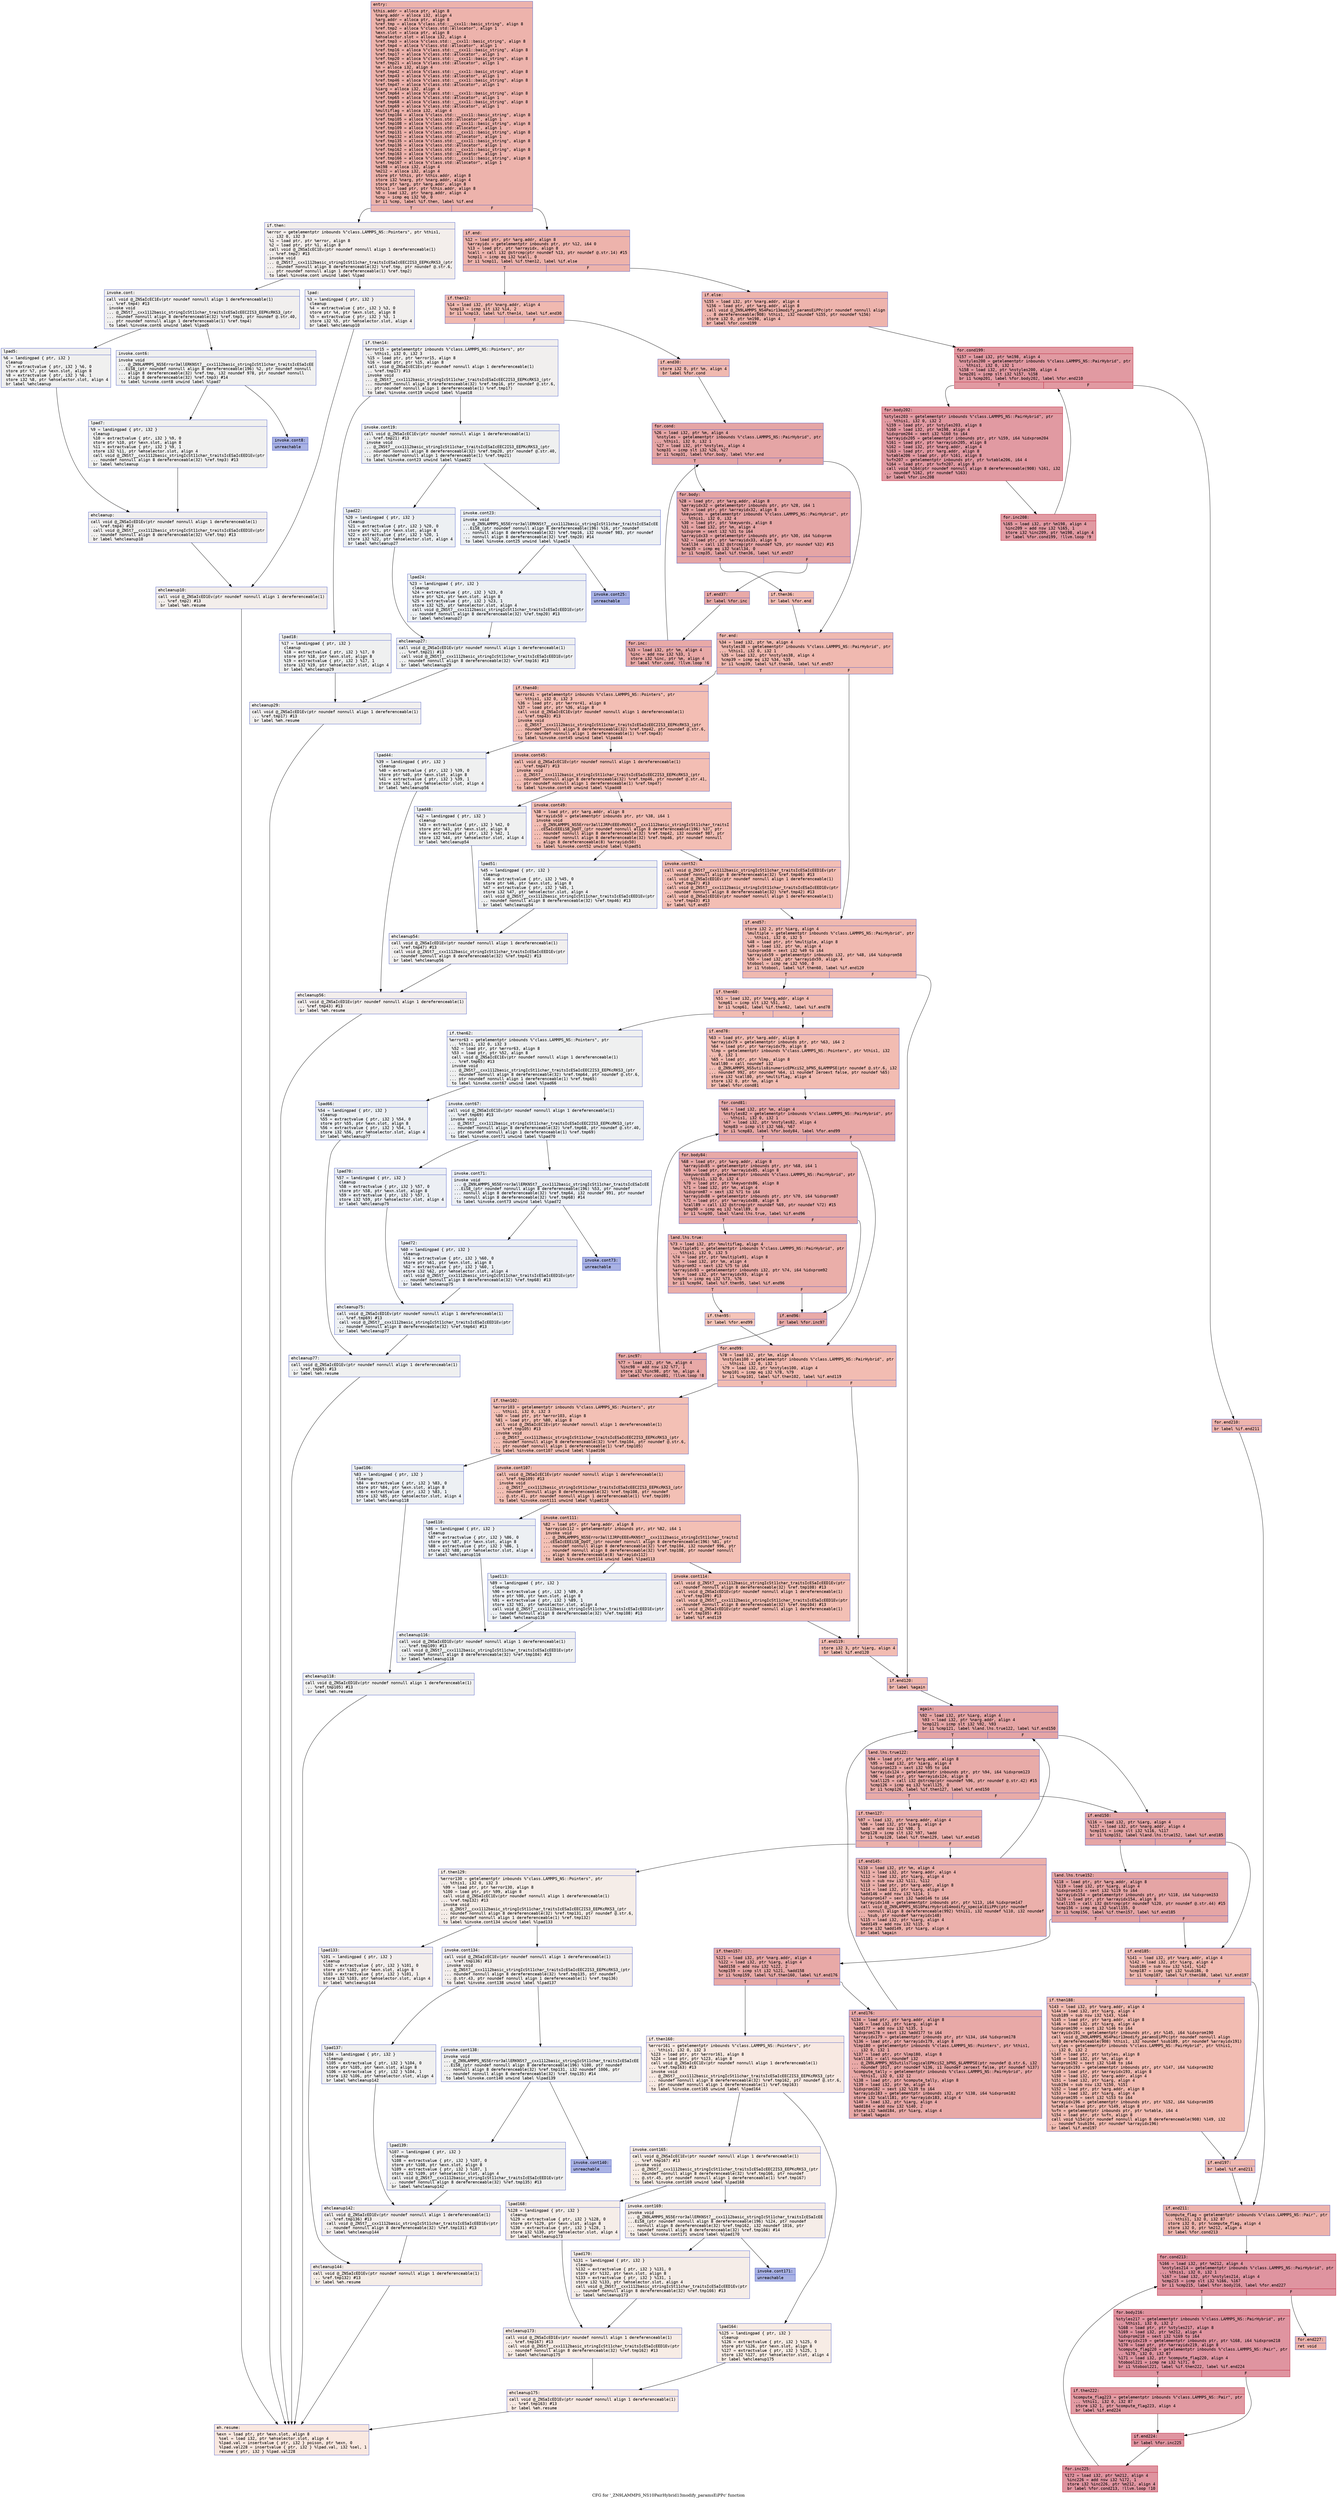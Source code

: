 digraph "CFG for '_ZN9LAMMPS_NS10PairHybrid13modify_paramsEiPPc' function" {
	label="CFG for '_ZN9LAMMPS_NS10PairHybrid13modify_paramsEiPPc' function";

	Node0x55975a7479d0 [shape=record,color="#3d50c3ff", style=filled, fillcolor="#d6524470" fontname="Courier",label="{entry:\l|  %this.addr = alloca ptr, align 8\l  %narg.addr = alloca i32, align 4\l  %arg.addr = alloca ptr, align 8\l  %ref.tmp = alloca %\"class.std::__cxx11::basic_string\", align 8\l  %ref.tmp2 = alloca %\"class.std::allocator\", align 1\l  %exn.slot = alloca ptr, align 8\l  %ehselector.slot = alloca i32, align 4\l  %ref.tmp3 = alloca %\"class.std::__cxx11::basic_string\", align 8\l  %ref.tmp4 = alloca %\"class.std::allocator\", align 1\l  %ref.tmp16 = alloca %\"class.std::__cxx11::basic_string\", align 8\l  %ref.tmp17 = alloca %\"class.std::allocator\", align 1\l  %ref.tmp20 = alloca %\"class.std::__cxx11::basic_string\", align 8\l  %ref.tmp21 = alloca %\"class.std::allocator\", align 1\l  %m = alloca i32, align 4\l  %ref.tmp42 = alloca %\"class.std::__cxx11::basic_string\", align 8\l  %ref.tmp43 = alloca %\"class.std::allocator\", align 1\l  %ref.tmp46 = alloca %\"class.std::__cxx11::basic_string\", align 8\l  %ref.tmp47 = alloca %\"class.std::allocator\", align 1\l  %iarg = alloca i32, align 4\l  %ref.tmp64 = alloca %\"class.std::__cxx11::basic_string\", align 8\l  %ref.tmp65 = alloca %\"class.std::allocator\", align 1\l  %ref.tmp68 = alloca %\"class.std::__cxx11::basic_string\", align 8\l  %ref.tmp69 = alloca %\"class.std::allocator\", align 1\l  %multiflag = alloca i32, align 4\l  %ref.tmp104 = alloca %\"class.std::__cxx11::basic_string\", align 8\l  %ref.tmp105 = alloca %\"class.std::allocator\", align 1\l  %ref.tmp108 = alloca %\"class.std::__cxx11::basic_string\", align 8\l  %ref.tmp109 = alloca %\"class.std::allocator\", align 1\l  %ref.tmp131 = alloca %\"class.std::__cxx11::basic_string\", align 8\l  %ref.tmp132 = alloca %\"class.std::allocator\", align 1\l  %ref.tmp135 = alloca %\"class.std::__cxx11::basic_string\", align 8\l  %ref.tmp136 = alloca %\"class.std::allocator\", align 1\l  %ref.tmp162 = alloca %\"class.std::__cxx11::basic_string\", align 8\l  %ref.tmp163 = alloca %\"class.std::allocator\", align 1\l  %ref.tmp166 = alloca %\"class.std::__cxx11::basic_string\", align 8\l  %ref.tmp167 = alloca %\"class.std::allocator\", align 1\l  %m198 = alloca i32, align 4\l  %m212 = alloca i32, align 4\l  store ptr %this, ptr %this.addr, align 8\l  store i32 %narg, ptr %narg.addr, align 4\l  store ptr %arg, ptr %arg.addr, align 8\l  %this1 = load ptr, ptr %this.addr, align 8\l  %0 = load i32, ptr %narg.addr, align 4\l  %cmp = icmp eq i32 %0, 0\l  br i1 %cmp, label %if.then, label %if.end\l|{<s0>T|<s1>F}}"];
	Node0x55975a7479d0:s0 -> Node0x55975a749940[tooltip="entry -> if.then\nProbability 0.00%" ];
	Node0x55975a7479d0:s1 -> Node0x55975a7499b0[tooltip="entry -> if.end\nProbability 100.00%" ];
	Node0x55975a749940 [shape=record,color="#3d50c3ff", style=filled, fillcolor="#e5d8d170" fontname="Courier",label="{if.then:\l|  %error = getelementptr inbounds %\"class.LAMMPS_NS::Pointers\", ptr %this1,\l... i32 0, i32 3\l  %1 = load ptr, ptr %error, align 8\l  %2 = load ptr, ptr %1, align 8\l  call void @_ZNSaIcEC1Ev(ptr noundef nonnull align 1 dereferenceable(1)\l... %ref.tmp2) #13\l  invoke void\l... @_ZNSt7__cxx1112basic_stringIcSt11char_traitsIcESaIcEEC2IS3_EEPKcRKS3_(ptr\l... noundef nonnull align 8 dereferenceable(32) %ref.tmp, ptr noundef @.str.6,\l... ptr noundef nonnull align 1 dereferenceable(1) %ref.tmp2)\l          to label %invoke.cont unwind label %lpad\l}"];
	Node0x55975a749940 -> Node0x55975a749e30[tooltip="if.then -> invoke.cont\nProbability 50.00%" ];
	Node0x55975a749940 -> Node0x55975a749eb0[tooltip="if.then -> lpad\nProbability 50.00%" ];
	Node0x55975a749e30 [shape=record,color="#3d50c3ff", style=filled, fillcolor="#e0dbd870" fontname="Courier",label="{invoke.cont:\l|  call void @_ZNSaIcEC1Ev(ptr noundef nonnull align 1 dereferenceable(1)\l... %ref.tmp4) #13\l  invoke void\l... @_ZNSt7__cxx1112basic_stringIcSt11char_traitsIcESaIcEEC2IS3_EEPKcRKS3_(ptr\l... noundef nonnull align 8 dereferenceable(32) %ref.tmp3, ptr noundef @.str.40,\l... ptr noundef nonnull align 1 dereferenceable(1) %ref.tmp4)\l          to label %invoke.cont6 unwind label %lpad5\l}"];
	Node0x55975a749e30 -> Node0x55975a748ad0[tooltip="invoke.cont -> invoke.cont6\nProbability 50.00%" ];
	Node0x55975a749e30 -> Node0x55975a748b20[tooltip="invoke.cont -> lpad5\nProbability 50.00%" ];
	Node0x55975a748ad0 [shape=record,color="#3d50c3ff", style=filled, fillcolor="#dedcdb70" fontname="Courier",label="{invoke.cont6:\l|  invoke void\l... @_ZN9LAMMPS_NS5Error3allERKNSt7__cxx1112basic_stringIcSt11char_traitsIcESaIcEE\l...EiS8_(ptr noundef nonnull align 8 dereferenceable(196) %2, ptr noundef nonnull\l... align 8 dereferenceable(32) %ref.tmp, i32 noundef 978, ptr noundef nonnull\l... align 8 dereferenceable(32) %ref.tmp3) #14\l          to label %invoke.cont8 unwind label %lpad7\l}"];
	Node0x55975a748ad0 -> Node0x55975a748a80[tooltip="invoke.cont6 -> invoke.cont8\nProbability 0.00%" ];
	Node0x55975a748ad0 -> Node0x55975a74a6c0[tooltip="invoke.cont6 -> lpad7\nProbability 100.00%" ];
	Node0x55975a748a80 [shape=record,color="#3d50c3ff", style=filled, fillcolor="#3d50c370" fontname="Courier",label="{invoke.cont8:\l|  unreachable\l}"];
	Node0x55975a749eb0 [shape=record,color="#3d50c3ff", style=filled, fillcolor="#e0dbd870" fontname="Courier",label="{lpad:\l|  %3 = landingpad \{ ptr, i32 \}\l          cleanup\l  %4 = extractvalue \{ ptr, i32 \} %3, 0\l  store ptr %4, ptr %exn.slot, align 8\l  %5 = extractvalue \{ ptr, i32 \} %3, 1\l  store i32 %5, ptr %ehselector.slot, align 4\l  br label %ehcleanup10\l}"];
	Node0x55975a749eb0 -> Node0x55975a74abc0[tooltip="lpad -> ehcleanup10\nProbability 100.00%" ];
	Node0x55975a748b20 [shape=record,color="#3d50c3ff", style=filled, fillcolor="#dedcdb70" fontname="Courier",label="{lpad5:\l|  %6 = landingpad \{ ptr, i32 \}\l          cleanup\l  %7 = extractvalue \{ ptr, i32 \} %6, 0\l  store ptr %7, ptr %exn.slot, align 8\l  %8 = extractvalue \{ ptr, i32 \} %6, 1\l  store i32 %8, ptr %ehselector.slot, align 4\l  br label %ehcleanup\l}"];
	Node0x55975a748b20 -> Node0x55975a74af10[tooltip="lpad5 -> ehcleanup\nProbability 100.00%" ];
	Node0x55975a74a6c0 [shape=record,color="#3d50c3ff", style=filled, fillcolor="#dedcdb70" fontname="Courier",label="{lpad7:\l|  %9 = landingpad \{ ptr, i32 \}\l          cleanup\l  %10 = extractvalue \{ ptr, i32 \} %9, 0\l  store ptr %10, ptr %exn.slot, align 8\l  %11 = extractvalue \{ ptr, i32 \} %9, 1\l  store i32 %11, ptr %ehselector.slot, align 4\l  call void @_ZNSt7__cxx1112basic_stringIcSt11char_traitsIcESaIcEED1Ev(ptr\l... noundef nonnull align 8 dereferenceable(32) %ref.tmp3) #13\l  br label %ehcleanup\l}"];
	Node0x55975a74a6c0 -> Node0x55975a74af10[tooltip="lpad7 -> ehcleanup\nProbability 100.00%" ];
	Node0x55975a74af10 [shape=record,color="#3d50c3ff", style=filled, fillcolor="#e0dbd870" fontname="Courier",label="{ehcleanup:\l|  call void @_ZNSaIcED1Ev(ptr noundef nonnull align 1 dereferenceable(1)\l... %ref.tmp4) #13\l  call void @_ZNSt7__cxx1112basic_stringIcSt11char_traitsIcESaIcEED1Ev(ptr\l... noundef nonnull align 8 dereferenceable(32) %ref.tmp) #13\l  br label %ehcleanup10\l}"];
	Node0x55975a74af10 -> Node0x55975a74abc0[tooltip="ehcleanup -> ehcleanup10\nProbability 100.00%" ];
	Node0x55975a74abc0 [shape=record,color="#3d50c3ff", style=filled, fillcolor="#e5d8d170" fontname="Courier",label="{ehcleanup10:\l|  call void @_ZNSaIcED1Ev(ptr noundef nonnull align 1 dereferenceable(1)\l... %ref.tmp2) #13\l  br label %eh.resume\l}"];
	Node0x55975a74abc0 -> Node0x55975a74b7c0[tooltip="ehcleanup10 -> eh.resume\nProbability 100.00%" ];
	Node0x55975a7499b0 [shape=record,color="#3d50c3ff", style=filled, fillcolor="#d6524470" fontname="Courier",label="{if.end:\l|  %12 = load ptr, ptr %arg.addr, align 8\l  %arrayidx = getelementptr inbounds ptr, ptr %12, i64 0\l  %13 = load ptr, ptr %arrayidx, align 8\l  %call = call i32 @strcmp(ptr noundef %13, ptr noundef @.str.14) #15\l  %cmp11 = icmp eq i32 %call, 0\l  br i1 %cmp11, label %if.then12, label %if.else\l|{<s0>T|<s1>F}}"];
	Node0x55975a7499b0:s0 -> Node0x55975a74bc30[tooltip="if.end -> if.then12\nProbability 37.50%" ];
	Node0x55975a7499b0:s1 -> Node0x55975a74bcb0[tooltip="if.end -> if.else\nProbability 62.50%" ];
	Node0x55975a74bc30 [shape=record,color="#3d50c3ff", style=filled, fillcolor="#de614d70" fontname="Courier",label="{if.then12:\l|  %14 = load i32, ptr %narg.addr, align 4\l  %cmp13 = icmp slt i32 %14, 2\l  br i1 %cmp13, label %if.then14, label %if.end30\l|{<s0>T|<s1>F}}"];
	Node0x55975a74bc30:s0 -> Node0x55975a74bf00[tooltip="if.then12 -> if.then14\nProbability 0.00%" ];
	Node0x55975a74bc30:s1 -> Node0x55975a74bf80[tooltip="if.then12 -> if.end30\nProbability 100.00%" ];
	Node0x55975a74bf00 [shape=record,color="#3d50c3ff", style=filled, fillcolor="#e0dbd870" fontname="Courier",label="{if.then14:\l|  %error15 = getelementptr inbounds %\"class.LAMMPS_NS::Pointers\", ptr\l... %this1, i32 0, i32 3\l  %15 = load ptr, ptr %error15, align 8\l  %16 = load ptr, ptr %15, align 8\l  call void @_ZNSaIcEC1Ev(ptr noundef nonnull align 1 dereferenceable(1)\l... %ref.tmp17) #13\l  invoke void\l... @_ZNSt7__cxx1112basic_stringIcSt11char_traitsIcESaIcEEC2IS3_EEPKcRKS3_(ptr\l... noundef nonnull align 8 dereferenceable(32) %ref.tmp16, ptr noundef @.str.6,\l... ptr noundef nonnull align 1 dereferenceable(1) %ref.tmp17)\l          to label %invoke.cont19 unwind label %lpad18\l}"];
	Node0x55975a74bf00 -> Node0x55975a74c410[tooltip="if.then14 -> invoke.cont19\nProbability 50.00%" ];
	Node0x55975a74bf00 -> Node0x55975a74c490[tooltip="if.then14 -> lpad18\nProbability 50.00%" ];
	Node0x55975a74c410 [shape=record,color="#3d50c3ff", style=filled, fillcolor="#dbdcde70" fontname="Courier",label="{invoke.cont19:\l|  call void @_ZNSaIcEC1Ev(ptr noundef nonnull align 1 dereferenceable(1)\l... %ref.tmp21) #13\l  invoke void\l... @_ZNSt7__cxx1112basic_stringIcSt11char_traitsIcESaIcEEC2IS3_EEPKcRKS3_(ptr\l... noundef nonnull align 8 dereferenceable(32) %ref.tmp20, ptr noundef @.str.40,\l... ptr noundef nonnull align 1 dereferenceable(1) %ref.tmp21)\l          to label %invoke.cont23 unwind label %lpad22\l}"];
	Node0x55975a74c410 -> Node0x55975a74c810[tooltip="invoke.cont19 -> invoke.cont23\nProbability 50.00%" ];
	Node0x55975a74c410 -> Node0x55975a74c860[tooltip="invoke.cont19 -> lpad22\nProbability 50.00%" ];
	Node0x55975a74c810 [shape=record,color="#3d50c3ff", style=filled, fillcolor="#d6dce470" fontname="Courier",label="{invoke.cont23:\l|  invoke void\l... @_ZN9LAMMPS_NS5Error3allERKNSt7__cxx1112basic_stringIcSt11char_traitsIcESaIcEE\l...EiS8_(ptr noundef nonnull align 8 dereferenceable(196) %16, ptr noundef\l... nonnull align 8 dereferenceable(32) %ref.tmp16, i32 noundef 983, ptr noundef\l... nonnull align 8 dereferenceable(32) %ref.tmp20) #14\l          to label %invoke.cont25 unwind label %lpad24\l}"];
	Node0x55975a74c810 -> Node0x55975a74c7c0[tooltip="invoke.cont23 -> invoke.cont25\nProbability 0.00%" ];
	Node0x55975a74c810 -> Node0x55975a74cb80[tooltip="invoke.cont23 -> lpad24\nProbability 100.00%" ];
	Node0x55975a74c7c0 [shape=record,color="#3d50c3ff", style=filled, fillcolor="#3d50c370" fontname="Courier",label="{invoke.cont25:\l|  unreachable\l}"];
	Node0x55975a74c490 [shape=record,color="#3d50c3ff", style=filled, fillcolor="#dbdcde70" fontname="Courier",label="{lpad18:\l|  %17 = landingpad \{ ptr, i32 \}\l          cleanup\l  %18 = extractvalue \{ ptr, i32 \} %17, 0\l  store ptr %18, ptr %exn.slot, align 8\l  %19 = extractvalue \{ ptr, i32 \} %17, 1\l  store i32 %19, ptr %ehselector.slot, align 4\l  br label %ehcleanup29\l}"];
	Node0x55975a74c490 -> Node0x55975a74d140[tooltip="lpad18 -> ehcleanup29\nProbability 100.00%" ];
	Node0x55975a74c860 [shape=record,color="#3d50c3ff", style=filled, fillcolor="#d6dce470" fontname="Courier",label="{lpad22:\l|  %20 = landingpad \{ ptr, i32 \}\l          cleanup\l  %21 = extractvalue \{ ptr, i32 \} %20, 0\l  store ptr %21, ptr %exn.slot, align 8\l  %22 = extractvalue \{ ptr, i32 \} %20, 1\l  store i32 %22, ptr %ehselector.slot, align 4\l  br label %ehcleanup27\l}"];
	Node0x55975a74c860 -> Node0x55975a74d490[tooltip="lpad22 -> ehcleanup27\nProbability 100.00%" ];
	Node0x55975a74cb80 [shape=record,color="#3d50c3ff", style=filled, fillcolor="#d6dce470" fontname="Courier",label="{lpad24:\l|  %23 = landingpad \{ ptr, i32 \}\l          cleanup\l  %24 = extractvalue \{ ptr, i32 \} %23, 0\l  store ptr %24, ptr %exn.slot, align 8\l  %25 = extractvalue \{ ptr, i32 \} %23, 1\l  store i32 %25, ptr %ehselector.slot, align 4\l  call void @_ZNSt7__cxx1112basic_stringIcSt11char_traitsIcESaIcEED1Ev(ptr\l... noundef nonnull align 8 dereferenceable(32) %ref.tmp20) #13\l  br label %ehcleanup27\l}"];
	Node0x55975a74cb80 -> Node0x55975a74d490[tooltip="lpad24 -> ehcleanup27\nProbability 100.00%" ];
	Node0x55975a74d490 [shape=record,color="#3d50c3ff", style=filled, fillcolor="#dbdcde70" fontname="Courier",label="{ehcleanup27:\l|  call void @_ZNSaIcED1Ev(ptr noundef nonnull align 1 dereferenceable(1)\l... %ref.tmp21) #13\l  call void @_ZNSt7__cxx1112basic_stringIcSt11char_traitsIcESaIcEED1Ev(ptr\l... noundef nonnull align 8 dereferenceable(32) %ref.tmp16) #13\l  br label %ehcleanup29\l}"];
	Node0x55975a74d490 -> Node0x55975a74d140[tooltip="ehcleanup27 -> ehcleanup29\nProbability 100.00%" ];
	Node0x55975a74d140 [shape=record,color="#3d50c3ff", style=filled, fillcolor="#e0dbd870" fontname="Courier",label="{ehcleanup29:\l|  call void @_ZNSaIcED1Ev(ptr noundef nonnull align 1 dereferenceable(1)\l... %ref.tmp17) #13\l  br label %eh.resume\l}"];
	Node0x55975a74d140 -> Node0x55975a74b7c0[tooltip="ehcleanup29 -> eh.resume\nProbability 100.00%" ];
	Node0x55975a74bf80 [shape=record,color="#3d50c3ff", style=filled, fillcolor="#de614d70" fontname="Courier",label="{if.end30:\l|  store i32 0, ptr %m, align 4\l  br label %for.cond\l}"];
	Node0x55975a74bf80 -> Node0x55975a74de50[tooltip="if.end30 -> for.cond\nProbability 100.00%" ];
	Node0x55975a74de50 [shape=record,color="#3d50c3ff", style=filled, fillcolor="#c5333470" fontname="Courier",label="{for.cond:\l|  %26 = load i32, ptr %m, align 4\l  %nstyles = getelementptr inbounds %\"class.LAMMPS_NS::PairHybrid\", ptr\l... %this1, i32 0, i32 1\l  %27 = load i32, ptr %nstyles, align 4\l  %cmp31 = icmp slt i32 %26, %27\l  br i1 %cmp31, label %for.body, label %for.end\l|{<s0>T|<s1>F}}"];
	Node0x55975a74de50:s0 -> Node0x55975a74e180[tooltip="for.cond -> for.body\nProbability 96.88%" ];
	Node0x55975a74de50:s1 -> Node0x55975a74e200[tooltip="for.cond -> for.end\nProbability 3.12%" ];
	Node0x55975a74e180 [shape=record,color="#3d50c3ff", style=filled, fillcolor="#c5333470" fontname="Courier",label="{for.body:\l|  %28 = load ptr, ptr %arg.addr, align 8\l  %arrayidx32 = getelementptr inbounds ptr, ptr %28, i64 1\l  %29 = load ptr, ptr %arrayidx32, align 8\l  %keywords = getelementptr inbounds %\"class.LAMMPS_NS::PairHybrid\", ptr\l... %this1, i32 0, i32 4\l  %30 = load ptr, ptr %keywords, align 8\l  %31 = load i32, ptr %m, align 4\l  %idxprom = sext i32 %31 to i64\l  %arrayidx33 = getelementptr inbounds ptr, ptr %30, i64 %idxprom\l  %32 = load ptr, ptr %arrayidx33, align 8\l  %call34 = call i32 @strcmp(ptr noundef %29, ptr noundef %32) #15\l  %cmp35 = icmp eq i32 %call34, 0\l  br i1 %cmp35, label %if.then36, label %if.end37\l|{<s0>T|<s1>F}}"];
	Node0x55975a74e180:s0 -> Node0x55975a74eac0[tooltip="for.body -> if.then36\nProbability 3.12%" ];
	Node0x55975a74e180:s1 -> Node0x55975a74eb40[tooltip="for.body -> if.end37\nProbability 96.88%" ];
	Node0x55975a74eac0 [shape=record,color="#3d50c3ff", style=filled, fillcolor="#e36c5570" fontname="Courier",label="{if.then36:\l|  br label %for.end\l}"];
	Node0x55975a74eac0 -> Node0x55975a74e200[tooltip="if.then36 -> for.end\nProbability 100.00%" ];
	Node0x55975a74eb40 [shape=record,color="#3d50c3ff", style=filled, fillcolor="#ca3b3770" fontname="Courier",label="{if.end37:\l|  br label %for.inc\l}"];
	Node0x55975a74eb40 -> Node0x55975a74ece0[tooltip="if.end37 -> for.inc\nProbability 100.00%" ];
	Node0x55975a74ece0 [shape=record,color="#3d50c3ff", style=filled, fillcolor="#ca3b3770" fontname="Courier",label="{for.inc:\l|  %33 = load i32, ptr %m, align 4\l  %inc = add nsw i32 %33, 1\l  store i32 %inc, ptr %m, align 4\l  br label %for.cond, !llvm.loop !6\l}"];
	Node0x55975a74ece0 -> Node0x55975a74de50[tooltip="for.inc -> for.cond\nProbability 100.00%" ];
	Node0x55975a74e200 [shape=record,color="#3d50c3ff", style=filled, fillcolor="#de614d70" fontname="Courier",label="{for.end:\l|  %34 = load i32, ptr %m, align 4\l  %nstyles38 = getelementptr inbounds %\"class.LAMMPS_NS::PairHybrid\", ptr\l... %this1, i32 0, i32 1\l  %35 = load i32, ptr %nstyles38, align 4\l  %cmp39 = icmp eq i32 %34, %35\l  br i1 %cmp39, label %if.then40, label %if.end57\l|{<s0>T|<s1>F}}"];
	Node0x55975a74e200:s0 -> Node0x55975a74f370[tooltip="for.end -> if.then40\nProbability 50.00%" ];
	Node0x55975a74e200:s1 -> Node0x55975a74f3f0[tooltip="for.end -> if.end57\nProbability 50.00%" ];
	Node0x55975a74f370 [shape=record,color="#3d50c3ff", style=filled, fillcolor="#e36c5570" fontname="Courier",label="{if.then40:\l|  %error41 = getelementptr inbounds %\"class.LAMMPS_NS::Pointers\", ptr\l... %this1, i32 0, i32 3\l  %36 = load ptr, ptr %error41, align 8\l  %37 = load ptr, ptr %36, align 8\l  call void @_ZNSaIcEC1Ev(ptr noundef nonnull align 1 dereferenceable(1)\l... %ref.tmp43) #13\l  invoke void\l... @_ZNSt7__cxx1112basic_stringIcSt11char_traitsIcESaIcEEC2IS3_EEPKcRKS3_(ptr\l... noundef nonnull align 8 dereferenceable(32) %ref.tmp42, ptr noundef @.str.6,\l... ptr noundef nonnull align 1 dereferenceable(1) %ref.tmp43)\l          to label %invoke.cont45 unwind label %lpad44\l}"];
	Node0x55975a74f370 -> Node0x55975a74f880[tooltip="if.then40 -> invoke.cont45\nProbability 100.00%" ];
	Node0x55975a74f370 -> Node0x55975a74f900[tooltip="if.then40 -> lpad44\nProbability 0.00%" ];
	Node0x55975a74f880 [shape=record,color="#3d50c3ff", style=filled, fillcolor="#e36c5570" fontname="Courier",label="{invoke.cont45:\l|  call void @_ZNSaIcEC1Ev(ptr noundef nonnull align 1 dereferenceable(1)\l... %ref.tmp47) #13\l  invoke void\l... @_ZNSt7__cxx1112basic_stringIcSt11char_traitsIcESaIcEEC2IS3_EEPKcRKS3_(ptr\l... noundef nonnull align 8 dereferenceable(32) %ref.tmp46, ptr noundef @.str.41,\l... ptr noundef nonnull align 1 dereferenceable(1) %ref.tmp47)\l          to label %invoke.cont49 unwind label %lpad48\l}"];
	Node0x55975a74f880 -> Node0x55975a74fc20[tooltip="invoke.cont45 -> invoke.cont49\nProbability 100.00%" ];
	Node0x55975a74f880 -> Node0x55975a74fc70[tooltip="invoke.cont45 -> lpad48\nProbability 0.00%" ];
	Node0x55975a74fc20 [shape=record,color="#3d50c3ff", style=filled, fillcolor="#e36c5570" fontname="Courier",label="{invoke.cont49:\l|  %38 = load ptr, ptr %arg.addr, align 8\l  %arrayidx50 = getelementptr inbounds ptr, ptr %38, i64 1\l  invoke void\l... @_ZN9LAMMPS_NS5Error3allIJRPcEEEvRKNSt7__cxx1112basic_stringIcSt11char_traitsI\l...cESaIcEEEiSB_DpOT_(ptr noundef nonnull align 8 dereferenceable(196) %37, ptr\l... noundef nonnull align 8 dereferenceable(32) %ref.tmp42, i32 noundef 987, ptr\l... noundef nonnull align 8 dereferenceable(32) %ref.tmp46, ptr noundef nonnull\l... align 8 dereferenceable(8) %arrayidx50)\l          to label %invoke.cont52 unwind label %lpad51\l}"];
	Node0x55975a74fc20 -> Node0x55975a74fbd0[tooltip="invoke.cont49 -> invoke.cont52\nProbability 100.00%" ];
	Node0x55975a74fc20 -> Node0x55975a74a2d0[tooltip="invoke.cont49 -> lpad51\nProbability 0.00%" ];
	Node0x55975a74fbd0 [shape=record,color="#3d50c3ff", style=filled, fillcolor="#e36c5570" fontname="Courier",label="{invoke.cont52:\l|  call void @_ZNSt7__cxx1112basic_stringIcSt11char_traitsIcESaIcEED1Ev(ptr\l... noundef nonnull align 8 dereferenceable(32) %ref.tmp46) #13\l  call void @_ZNSaIcED1Ev(ptr noundef nonnull align 1 dereferenceable(1)\l... %ref.tmp47) #13\l  call void @_ZNSt7__cxx1112basic_stringIcSt11char_traitsIcESaIcEED1Ev(ptr\l... noundef nonnull align 8 dereferenceable(32) %ref.tmp42) #13\l  call void @_ZNSaIcED1Ev(ptr noundef nonnull align 1 dereferenceable(1)\l... %ref.tmp43) #13\l  br label %if.end57\l}"];
	Node0x55975a74fbd0 -> Node0x55975a74f3f0[tooltip="invoke.cont52 -> if.end57\nProbability 100.00%" ];
	Node0x55975a74f900 [shape=record,color="#3d50c3ff", style=filled, fillcolor="#dbdcde70" fontname="Courier",label="{lpad44:\l|  %39 = landingpad \{ ptr, i32 \}\l          cleanup\l  %40 = extractvalue \{ ptr, i32 \} %39, 0\l  store ptr %40, ptr %exn.slot, align 8\l  %41 = extractvalue \{ ptr, i32 \} %39, 1\l  store i32 %41, ptr %ehselector.slot, align 4\l  br label %ehcleanup56\l}"];
	Node0x55975a74f900 -> Node0x55975a751030[tooltip="lpad44 -> ehcleanup56\nProbability 100.00%" ];
	Node0x55975a74fc70 [shape=record,color="#3d50c3ff", style=filled, fillcolor="#dbdcde70" fontname="Courier",label="{lpad48:\l|  %42 = landingpad \{ ptr, i32 \}\l          cleanup\l  %43 = extractvalue \{ ptr, i32 \} %42, 0\l  store ptr %43, ptr %exn.slot, align 8\l  %44 = extractvalue \{ ptr, i32 \} %42, 1\l  store i32 %44, ptr %ehselector.slot, align 4\l  br label %ehcleanup54\l}"];
	Node0x55975a74fc70 -> Node0x55975a751330[tooltip="lpad48 -> ehcleanup54\nProbability 100.00%" ];
	Node0x55975a74a2d0 [shape=record,color="#3d50c3ff", style=filled, fillcolor="#dbdcde70" fontname="Courier",label="{lpad51:\l|  %45 = landingpad \{ ptr, i32 \}\l          cleanup\l  %46 = extractvalue \{ ptr, i32 \} %45, 0\l  store ptr %46, ptr %exn.slot, align 8\l  %47 = extractvalue \{ ptr, i32 \} %45, 1\l  store i32 %47, ptr %ehselector.slot, align 4\l  call void @_ZNSt7__cxx1112basic_stringIcSt11char_traitsIcESaIcEED1Ev(ptr\l... noundef nonnull align 8 dereferenceable(32) %ref.tmp46) #13\l  br label %ehcleanup54\l}"];
	Node0x55975a74a2d0 -> Node0x55975a751330[tooltip="lpad51 -> ehcleanup54\nProbability 100.00%" ];
	Node0x55975a751330 [shape=record,color="#3d50c3ff", style=filled, fillcolor="#e0dbd870" fontname="Courier",label="{ehcleanup54:\l|  call void @_ZNSaIcED1Ev(ptr noundef nonnull align 1 dereferenceable(1)\l... %ref.tmp47) #13\l  call void @_ZNSt7__cxx1112basic_stringIcSt11char_traitsIcESaIcEED1Ev(ptr\l... noundef nonnull align 8 dereferenceable(32) %ref.tmp42) #13\l  br label %ehcleanup56\l}"];
	Node0x55975a751330 -> Node0x55975a751030[tooltip="ehcleanup54 -> ehcleanup56\nProbability 100.00%" ];
	Node0x55975a751030 [shape=record,color="#3d50c3ff", style=filled, fillcolor="#e3d9d370" fontname="Courier",label="{ehcleanup56:\l|  call void @_ZNSaIcED1Ev(ptr noundef nonnull align 1 dereferenceable(1)\l... %ref.tmp43) #13\l  br label %eh.resume\l}"];
	Node0x55975a751030 -> Node0x55975a74b7c0[tooltip="ehcleanup56 -> eh.resume\nProbability 100.00%" ];
	Node0x55975a74f3f0 [shape=record,color="#3d50c3ff", style=filled, fillcolor="#de614d70" fontname="Courier",label="{if.end57:\l|  store i32 2, ptr %iarg, align 4\l  %multiple = getelementptr inbounds %\"class.LAMMPS_NS::PairHybrid\", ptr\l... %this1, i32 0, i32 5\l  %48 = load ptr, ptr %multiple, align 8\l  %49 = load i32, ptr %m, align 4\l  %idxprom58 = sext i32 %49 to i64\l  %arrayidx59 = getelementptr inbounds i32, ptr %48, i64 %idxprom58\l  %50 = load i32, ptr %arrayidx59, align 4\l  %tobool = icmp ne i32 %50, 0\l  br i1 %tobool, label %if.then60, label %if.end120\l|{<s0>T|<s1>F}}"];
	Node0x55975a74f3f0:s0 -> Node0x55975a7529a0[tooltip="if.end57 -> if.then60\nProbability 62.50%" ];
	Node0x55975a74f3f0:s1 -> Node0x55975a752a20[tooltip="if.end57 -> if.end120\nProbability 37.50%" ];
	Node0x55975a7529a0 [shape=record,color="#3d50c3ff", style=filled, fillcolor="#e1675170" fontname="Courier",label="{if.then60:\l|  %51 = load i32, ptr %narg.addr, align 4\l  %cmp61 = icmp slt i32 %51, 3\l  br i1 %cmp61, label %if.then62, label %if.end78\l|{<s0>T|<s1>F}}"];
	Node0x55975a7529a0:s0 -> Node0x55975a752c80[tooltip="if.then60 -> if.then62\nProbability 0.00%" ];
	Node0x55975a7529a0:s1 -> Node0x55975a752d00[tooltip="if.then60 -> if.end78\nProbability 100.00%" ];
	Node0x55975a752c80 [shape=record,color="#3d50c3ff", style=filled, fillcolor="#dbdcde70" fontname="Courier",label="{if.then62:\l|  %error63 = getelementptr inbounds %\"class.LAMMPS_NS::Pointers\", ptr\l... %this1, i32 0, i32 3\l  %52 = load ptr, ptr %error63, align 8\l  %53 = load ptr, ptr %52, align 8\l  call void @_ZNSaIcEC1Ev(ptr noundef nonnull align 1 dereferenceable(1)\l... %ref.tmp65) #13\l  invoke void\l... @_ZNSt7__cxx1112basic_stringIcSt11char_traitsIcESaIcEEC2IS3_EEPKcRKS3_(ptr\l... noundef nonnull align 8 dereferenceable(32) %ref.tmp64, ptr noundef @.str.6,\l... ptr noundef nonnull align 1 dereferenceable(1) %ref.tmp65)\l          to label %invoke.cont67 unwind label %lpad66\l}"];
	Node0x55975a752c80 -> Node0x55975a753190[tooltip="if.then62 -> invoke.cont67\nProbability 50.00%" ];
	Node0x55975a752c80 -> Node0x55975a753210[tooltip="if.then62 -> lpad66\nProbability 50.00%" ];
	Node0x55975a753190 [shape=record,color="#3d50c3ff", style=filled, fillcolor="#d6dce470" fontname="Courier",label="{invoke.cont67:\l|  call void @_ZNSaIcEC1Ev(ptr noundef nonnull align 1 dereferenceable(1)\l... %ref.tmp69) #13\l  invoke void\l... @_ZNSt7__cxx1112basic_stringIcSt11char_traitsIcESaIcEEC2IS3_EEPKcRKS3_(ptr\l... noundef nonnull align 8 dereferenceable(32) %ref.tmp68, ptr noundef @.str.40,\l... ptr noundef nonnull align 1 dereferenceable(1) %ref.tmp69)\l          to label %invoke.cont71 unwind label %lpad70\l}"];
	Node0x55975a753190 -> Node0x55975a753590[tooltip="invoke.cont67 -> invoke.cont71\nProbability 50.00%" ];
	Node0x55975a753190 -> Node0x55975a7535e0[tooltip="invoke.cont67 -> lpad70\nProbability 50.00%" ];
	Node0x55975a753590 [shape=record,color="#3d50c3ff", style=filled, fillcolor="#d4dbe670" fontname="Courier",label="{invoke.cont71:\l|  invoke void\l... @_ZN9LAMMPS_NS5Error3allERKNSt7__cxx1112basic_stringIcSt11char_traitsIcESaIcEE\l...EiS8_(ptr noundef nonnull align 8 dereferenceable(196) %53, ptr noundef\l... nonnull align 8 dereferenceable(32) %ref.tmp64, i32 noundef 991, ptr noundef\l... nonnull align 8 dereferenceable(32) %ref.tmp68) #14\l          to label %invoke.cont73 unwind label %lpad72\l}"];
	Node0x55975a753590 -> Node0x55975a753540[tooltip="invoke.cont71 -> invoke.cont73\nProbability 0.00%" ];
	Node0x55975a753590 -> Node0x55975a753900[tooltip="invoke.cont71 -> lpad72\nProbability 100.00%" ];
	Node0x55975a753540 [shape=record,color="#3d50c3ff", style=filled, fillcolor="#3d50c370" fontname="Courier",label="{invoke.cont73:\l|  unreachable\l}"];
	Node0x55975a753210 [shape=record,color="#3d50c3ff", style=filled, fillcolor="#d6dce470" fontname="Courier",label="{lpad66:\l|  %54 = landingpad \{ ptr, i32 \}\l          cleanup\l  %55 = extractvalue \{ ptr, i32 \} %54, 0\l  store ptr %55, ptr %exn.slot, align 8\l  %56 = extractvalue \{ ptr, i32 \} %54, 1\l  store i32 %56, ptr %ehselector.slot, align 4\l  br label %ehcleanup77\l}"];
	Node0x55975a753210 -> Node0x55975a753ec0[tooltip="lpad66 -> ehcleanup77\nProbability 100.00%" ];
	Node0x55975a7535e0 [shape=record,color="#3d50c3ff", style=filled, fillcolor="#d4dbe670" fontname="Courier",label="{lpad70:\l|  %57 = landingpad \{ ptr, i32 \}\l          cleanup\l  %58 = extractvalue \{ ptr, i32 \} %57, 0\l  store ptr %58, ptr %exn.slot, align 8\l  %59 = extractvalue \{ ptr, i32 \} %57, 1\l  store i32 %59, ptr %ehselector.slot, align 4\l  br label %ehcleanup75\l}"];
	Node0x55975a7535e0 -> Node0x55975a754210[tooltip="lpad70 -> ehcleanup75\nProbability 100.00%" ];
	Node0x55975a753900 [shape=record,color="#3d50c3ff", style=filled, fillcolor="#d4dbe670" fontname="Courier",label="{lpad72:\l|  %60 = landingpad \{ ptr, i32 \}\l          cleanup\l  %61 = extractvalue \{ ptr, i32 \} %60, 0\l  store ptr %61, ptr %exn.slot, align 8\l  %62 = extractvalue \{ ptr, i32 \} %60, 1\l  store i32 %62, ptr %ehselector.slot, align 4\l  call void @_ZNSt7__cxx1112basic_stringIcSt11char_traitsIcESaIcEED1Ev(ptr\l... noundef nonnull align 8 dereferenceable(32) %ref.tmp68) #13\l  br label %ehcleanup75\l}"];
	Node0x55975a753900 -> Node0x55975a754210[tooltip="lpad72 -> ehcleanup75\nProbability 100.00%" ];
	Node0x55975a754210 [shape=record,color="#3d50c3ff", style=filled, fillcolor="#d6dce470" fontname="Courier",label="{ehcleanup75:\l|  call void @_ZNSaIcED1Ev(ptr noundef nonnull align 1 dereferenceable(1)\l... %ref.tmp69) #13\l  call void @_ZNSt7__cxx1112basic_stringIcSt11char_traitsIcESaIcEED1Ev(ptr\l... noundef nonnull align 8 dereferenceable(32) %ref.tmp64) #13\l  br label %ehcleanup77\l}"];
	Node0x55975a754210 -> Node0x55975a753ec0[tooltip="ehcleanup75 -> ehcleanup77\nProbability 100.00%" ];
	Node0x55975a753ec0 [shape=record,color="#3d50c3ff", style=filled, fillcolor="#dbdcde70" fontname="Courier",label="{ehcleanup77:\l|  call void @_ZNSaIcED1Ev(ptr noundef nonnull align 1 dereferenceable(1)\l... %ref.tmp65) #13\l  br label %eh.resume\l}"];
	Node0x55975a753ec0 -> Node0x55975a74b7c0[tooltip="ehcleanup77 -> eh.resume\nProbability 100.00%" ];
	Node0x55975a752d00 [shape=record,color="#3d50c3ff", style=filled, fillcolor="#e1675170" fontname="Courier",label="{if.end78:\l|  %63 = load ptr, ptr %arg.addr, align 8\l  %arrayidx79 = getelementptr inbounds ptr, ptr %63, i64 2\l  %64 = load ptr, ptr %arrayidx79, align 8\l  %lmp = getelementptr inbounds %\"class.LAMMPS_NS::Pointers\", ptr %this1, i32\l... 0, i32 1\l  %65 = load ptr, ptr %lmp, align 8\l  %call80 = call noundef i32\l... @_ZN9LAMMPS_NS5utils8inumericEPKciS2_bPNS_6LAMMPSE(ptr noundef @.str.6, i32\l... noundef 992, ptr noundef %64, i1 noundef zeroext false, ptr noundef %65)\l  store i32 %call80, ptr %multiflag, align 4\l  store i32 0, ptr %m, align 4\l  br label %for.cond81\l}"];
	Node0x55975a752d00 -> Node0x55975a7551e0[tooltip="if.end78 -> for.cond81\nProbability 100.00%" ];
	Node0x55975a7551e0 [shape=record,color="#3d50c3ff", style=filled, fillcolor="#ca3b3770" fontname="Courier",label="{for.cond81:\l|  %66 = load i32, ptr %m, align 4\l  %nstyles82 = getelementptr inbounds %\"class.LAMMPS_NS::PairHybrid\", ptr\l... %this1, i32 0, i32 1\l  %67 = load i32, ptr %nstyles82, align 4\l  %cmp83 = icmp slt i32 %66, %67\l  br i1 %cmp83, label %for.body84, label %for.end99\l|{<s0>T|<s1>F}}"];
	Node0x55975a7551e0:s0 -> Node0x55975a755520[tooltip="for.cond81 -> for.body84\nProbability 96.88%" ];
	Node0x55975a7551e0:s1 -> Node0x55975a7555a0[tooltip="for.cond81 -> for.end99\nProbability 3.12%" ];
	Node0x55975a755520 [shape=record,color="#3d50c3ff", style=filled, fillcolor="#ca3b3770" fontname="Courier",label="{for.body84:\l|  %68 = load ptr, ptr %arg.addr, align 8\l  %arrayidx85 = getelementptr inbounds ptr, ptr %68, i64 1\l  %69 = load ptr, ptr %arrayidx85, align 8\l  %keywords86 = getelementptr inbounds %\"class.LAMMPS_NS::PairHybrid\", ptr\l... %this1, i32 0, i32 4\l  %70 = load ptr, ptr %keywords86, align 8\l  %71 = load i32, ptr %m, align 4\l  %idxprom87 = sext i32 %71 to i64\l  %arrayidx88 = getelementptr inbounds ptr, ptr %70, i64 %idxprom87\l  %72 = load ptr, ptr %arrayidx88, align 8\l  %call89 = call i32 @strcmp(ptr noundef %69, ptr noundef %72) #15\l  %cmp90 = icmp eq i32 %call89, 0\l  br i1 %cmp90, label %land.lhs.true, label %if.end96\l|{<s0>T|<s1>F}}"];
	Node0x55975a755520:s0 -> Node0x55975a755e80[tooltip="for.body84 -> land.lhs.true\nProbability 37.50%" ];
	Node0x55975a755520:s1 -> Node0x55975a755f00[tooltip="for.body84 -> if.end96\nProbability 62.50%" ];
	Node0x55975a755e80 [shape=record,color="#3d50c3ff", style=filled, fillcolor="#d0473d70" fontname="Courier",label="{land.lhs.true:\l|  %73 = load i32, ptr %multiflag, align 4\l  %multiple91 = getelementptr inbounds %\"class.LAMMPS_NS::PairHybrid\", ptr\l... %this1, i32 0, i32 5\l  %74 = load ptr, ptr %multiple91, align 8\l  %75 = load i32, ptr %m, align 4\l  %idxprom92 = sext i32 %75 to i64\l  %arrayidx93 = getelementptr inbounds i32, ptr %74, i64 %idxprom92\l  %76 = load i32, ptr %arrayidx93, align 4\l  %cmp94 = icmp eq i32 %73, %76\l  br i1 %cmp94, label %if.then95, label %if.end96\l|{<s0>T|<s1>F}}"];
	Node0x55975a755e80:s0 -> Node0x55975a756540[tooltip="land.lhs.true -> if.then95\nProbability 3.12%" ];
	Node0x55975a755e80:s1 -> Node0x55975a755f00[tooltip="land.lhs.true -> if.end96\nProbability 96.88%" ];
	Node0x55975a756540 [shape=record,color="#3d50c3ff", style=filled, fillcolor="#e97a5f70" fontname="Courier",label="{if.then95:\l|  br label %for.end99\l}"];
	Node0x55975a756540 -> Node0x55975a7555a0[tooltip="if.then95 -> for.end99\nProbability 100.00%" ];
	Node0x55975a755f00 [shape=record,color="#3d50c3ff", style=filled, fillcolor="#ca3b3770" fontname="Courier",label="{if.end96:\l|  br label %for.inc97\l}"];
	Node0x55975a755f00 -> Node0x55975a7566e0[tooltip="if.end96 -> for.inc97\nProbability 100.00%" ];
	Node0x55975a7566e0 [shape=record,color="#3d50c3ff", style=filled, fillcolor="#ca3b3770" fontname="Courier",label="{for.inc97:\l|  %77 = load i32, ptr %m, align 4\l  %inc98 = add nsw i32 %77, 1\l  store i32 %inc98, ptr %m, align 4\l  br label %for.cond81, !llvm.loop !8\l}"];
	Node0x55975a7566e0 -> Node0x55975a7551e0[tooltip="for.inc97 -> for.cond81\nProbability 100.00%" ];
	Node0x55975a7555a0 [shape=record,color="#3d50c3ff", style=filled, fillcolor="#e1675170" fontname="Courier",label="{for.end99:\l|  %78 = load i32, ptr %m, align 4\l  %nstyles100 = getelementptr inbounds %\"class.LAMMPS_NS::PairHybrid\", ptr\l... %this1, i32 0, i32 1\l  %79 = load i32, ptr %nstyles100, align 4\l  %cmp101 = icmp eq i32 %78, %79\l  br i1 %cmp101, label %if.then102, label %if.end119\l|{<s0>T|<s1>F}}"];
	Node0x55975a7555a0:s0 -> Node0x55975a756d80[tooltip="for.end99 -> if.then102\nProbability 50.00%" ];
	Node0x55975a7555a0:s1 -> Node0x55975a756e00[tooltip="for.end99 -> if.end119\nProbability 50.00%" ];
	Node0x55975a756d80 [shape=record,color="#3d50c3ff", style=filled, fillcolor="#e5705870" fontname="Courier",label="{if.then102:\l|  %error103 = getelementptr inbounds %\"class.LAMMPS_NS::Pointers\", ptr\l... %this1, i32 0, i32 3\l  %80 = load ptr, ptr %error103, align 8\l  %81 = load ptr, ptr %80, align 8\l  call void @_ZNSaIcEC1Ev(ptr noundef nonnull align 1 dereferenceable(1)\l... %ref.tmp105) #13\l  invoke void\l... @_ZNSt7__cxx1112basic_stringIcSt11char_traitsIcESaIcEEC2IS3_EEPKcRKS3_(ptr\l... noundef nonnull align 8 dereferenceable(32) %ref.tmp104, ptr noundef @.str.6,\l... ptr noundef nonnull align 1 dereferenceable(1) %ref.tmp105)\l          to label %invoke.cont107 unwind label %lpad106\l}"];
	Node0x55975a756d80 -> Node0x55975a7572a0[tooltip="if.then102 -> invoke.cont107\nProbability 100.00%" ];
	Node0x55975a756d80 -> Node0x55975a757320[tooltip="if.then102 -> lpad106\nProbability 0.00%" ];
	Node0x55975a7572a0 [shape=record,color="#3d50c3ff", style=filled, fillcolor="#e5705870" fontname="Courier",label="{invoke.cont107:\l|  call void @_ZNSaIcEC1Ev(ptr noundef nonnull align 1 dereferenceable(1)\l... %ref.tmp109) #13\l  invoke void\l... @_ZNSt7__cxx1112basic_stringIcSt11char_traitsIcESaIcEEC2IS3_EEPKcRKS3_(ptr\l... noundef nonnull align 8 dereferenceable(32) %ref.tmp108, ptr noundef\l... @.str.41, ptr noundef nonnull align 1 dereferenceable(1) %ref.tmp109)\l          to label %invoke.cont111 unwind label %lpad110\l}"];
	Node0x55975a7572a0 -> Node0x55975a757640[tooltip="invoke.cont107 -> invoke.cont111\nProbability 100.00%" ];
	Node0x55975a7572a0 -> Node0x55975a757690[tooltip="invoke.cont107 -> lpad110\nProbability 0.00%" ];
	Node0x55975a757640 [shape=record,color="#3d50c3ff", style=filled, fillcolor="#e5705870" fontname="Courier",label="{invoke.cont111:\l|  %82 = load ptr, ptr %arg.addr, align 8\l  %arrayidx112 = getelementptr inbounds ptr, ptr %82, i64 1\l  invoke void\l... @_ZN9LAMMPS_NS5Error3allIJRPcEEEvRKNSt7__cxx1112basic_stringIcSt11char_traitsI\l...cESaIcEEEiSB_DpOT_(ptr noundef nonnull align 8 dereferenceable(196) %81, ptr\l... noundef nonnull align 8 dereferenceable(32) %ref.tmp104, i32 noundef 996, ptr\l... noundef nonnull align 8 dereferenceable(32) %ref.tmp108, ptr noundef nonnull\l... align 8 dereferenceable(8) %arrayidx112)\l          to label %invoke.cont114 unwind label %lpad113\l}"];
	Node0x55975a757640 -> Node0x55975a7575f0[tooltip="invoke.cont111 -> invoke.cont114\nProbability 100.00%" ];
	Node0x55975a757640 -> Node0x55975a757ab0[tooltip="invoke.cont111 -> lpad113\nProbability 0.00%" ];
	Node0x55975a7575f0 [shape=record,color="#3d50c3ff", style=filled, fillcolor="#e5705870" fontname="Courier",label="{invoke.cont114:\l|  call void @_ZNSt7__cxx1112basic_stringIcSt11char_traitsIcESaIcEED1Ev(ptr\l... noundef nonnull align 8 dereferenceable(32) %ref.tmp108) #13\l  call void @_ZNSaIcED1Ev(ptr noundef nonnull align 1 dereferenceable(1)\l... %ref.tmp109) #13\l  call void @_ZNSt7__cxx1112basic_stringIcSt11char_traitsIcESaIcEED1Ev(ptr\l... noundef nonnull align 8 dereferenceable(32) %ref.tmp104) #13\l  call void @_ZNSaIcED1Ev(ptr noundef nonnull align 1 dereferenceable(1)\l... %ref.tmp105) #13\l  br label %if.end119\l}"];
	Node0x55975a7575f0 -> Node0x55975a756e00[tooltip="invoke.cont114 -> if.end119\nProbability 100.00%" ];
	Node0x55975a757320 [shape=record,color="#3d50c3ff", style=filled, fillcolor="#d6dce470" fontname="Courier",label="{lpad106:\l|  %83 = landingpad \{ ptr, i32 \}\l          cleanup\l  %84 = extractvalue \{ ptr, i32 \} %83, 0\l  store ptr %84, ptr %exn.slot, align 8\l  %85 = extractvalue \{ ptr, i32 \} %83, 1\l  store i32 %85, ptr %ehselector.slot, align 4\l  br label %ehcleanup118\l}"];
	Node0x55975a757320 -> Node0x55975a758450[tooltip="lpad106 -> ehcleanup118\nProbability 100.00%" ];
	Node0x55975a757690 [shape=record,color="#3d50c3ff", style=filled, fillcolor="#d6dce470" fontname="Courier",label="{lpad110:\l|  %86 = landingpad \{ ptr, i32 \}\l          cleanup\l  %87 = extractvalue \{ ptr, i32 \} %86, 0\l  store ptr %87, ptr %exn.slot, align 8\l  %88 = extractvalue \{ ptr, i32 \} %86, 1\l  store i32 %88, ptr %ehselector.slot, align 4\l  br label %ehcleanup116\l}"];
	Node0x55975a757690 -> Node0x55975a758750[tooltip="lpad110 -> ehcleanup116\nProbability 100.00%" ];
	Node0x55975a757ab0 [shape=record,color="#3d50c3ff", style=filled, fillcolor="#d6dce470" fontname="Courier",label="{lpad113:\l|  %89 = landingpad \{ ptr, i32 \}\l          cleanup\l  %90 = extractvalue \{ ptr, i32 \} %89, 0\l  store ptr %90, ptr %exn.slot, align 8\l  %91 = extractvalue \{ ptr, i32 \} %89, 1\l  store i32 %91, ptr %ehselector.slot, align 4\l  call void @_ZNSt7__cxx1112basic_stringIcSt11char_traitsIcESaIcEED1Ev(ptr\l... noundef nonnull align 8 dereferenceable(32) %ref.tmp108) #13\l  br label %ehcleanup116\l}"];
	Node0x55975a757ab0 -> Node0x55975a758750[tooltip="lpad113 -> ehcleanup116\nProbability 100.00%" ];
	Node0x55975a758750 [shape=record,color="#3d50c3ff", style=filled, fillcolor="#dbdcde70" fontname="Courier",label="{ehcleanup116:\l|  call void @_ZNSaIcED1Ev(ptr noundef nonnull align 1 dereferenceable(1)\l... %ref.tmp109) #13\l  call void @_ZNSt7__cxx1112basic_stringIcSt11char_traitsIcESaIcEED1Ev(ptr\l... noundef nonnull align 8 dereferenceable(32) %ref.tmp104) #13\l  br label %ehcleanup118\l}"];
	Node0x55975a758750 -> Node0x55975a758450[tooltip="ehcleanup116 -> ehcleanup118\nProbability 100.00%" ];
	Node0x55975a758450 [shape=record,color="#3d50c3ff", style=filled, fillcolor="#dedcdb70" fontname="Courier",label="{ehcleanup118:\l|  call void @_ZNSaIcED1Ev(ptr noundef nonnull align 1 dereferenceable(1)\l... %ref.tmp105) #13\l  br label %eh.resume\l}"];
	Node0x55975a758450 -> Node0x55975a74b7c0[tooltip="ehcleanup118 -> eh.resume\nProbability 100.00%" ];
	Node0x55975a756e00 [shape=record,color="#3d50c3ff", style=filled, fillcolor="#e1675170" fontname="Courier",label="{if.end119:\l|  store i32 3, ptr %iarg, align 4\l  br label %if.end120\l}"];
	Node0x55975a756e00 -> Node0x55975a752a20[tooltip="if.end119 -> if.end120\nProbability 100.00%" ];
	Node0x55975a752a20 [shape=record,color="#3d50c3ff", style=filled, fillcolor="#de614d70" fontname="Courier",label="{if.end120:\l|  br label %again\l}"];
	Node0x55975a752a20 -> Node0x55975a7591e0[tooltip="if.end120 -> again\nProbability 100.00%" ];
	Node0x55975a7591e0 [shape=record,color="#3d50c3ff", style=filled, fillcolor="#c5333470" fontname="Courier",label="{again:\l|  %92 = load i32, ptr %iarg, align 4\l  %93 = load i32, ptr %narg.addr, align 4\l  %cmp121 = icmp slt i32 %92, %93\l  br i1 %cmp121, label %land.lhs.true122, label %if.end150\l|{<s0>T|<s1>F}}"];
	Node0x55975a7591e0:s0 -> Node0x55975a759450[tooltip="again -> land.lhs.true122\nProbability 50.00%" ];
	Node0x55975a7591e0:s1 -> Node0x55975a7594f0[tooltip="again -> if.end150\nProbability 50.00%" ];
	Node0x55975a759450 [shape=record,color="#3d50c3ff", style=filled, fillcolor="#cc403a70" fontname="Courier",label="{land.lhs.true122:\l|  %94 = load ptr, ptr %arg.addr, align 8\l  %95 = load i32, ptr %iarg, align 4\l  %idxprom123 = sext i32 %95 to i64\l  %arrayidx124 = getelementptr inbounds ptr, ptr %94, i64 %idxprom123\l  %96 = load ptr, ptr %arrayidx124, align 8\l  %call125 = call i32 @strcmp(ptr noundef %96, ptr noundef @.str.42) #15\l  %cmp126 = icmp eq i32 %call125, 0\l  br i1 %cmp126, label %if.then127, label %if.end150\l|{<s0>T|<s1>F}}"];
	Node0x55975a759450:s0 -> Node0x55975a7519d0[tooltip="land.lhs.true122 -> if.then127\nProbability 37.50%" ];
	Node0x55975a759450:s1 -> Node0x55975a7594f0[tooltip="land.lhs.true122 -> if.end150\nProbability 62.50%" ];
	Node0x55975a7519d0 [shape=record,color="#3d50c3ff", style=filled, fillcolor="#d24b4070" fontname="Courier",label="{if.then127:\l|  %97 = load i32, ptr %narg.addr, align 4\l  %98 = load i32, ptr %iarg, align 4\l  %add = add nsw i32 %98, 5\l  %cmp128 = icmp slt i32 %97, %add\l  br i1 %cmp128, label %if.then129, label %if.end145\l|{<s0>T|<s1>F}}"];
	Node0x55975a7519d0:s0 -> Node0x55975a751d60[tooltip="if.then127 -> if.then129\nProbability 0.00%" ];
	Node0x55975a7519d0:s1 -> Node0x55975a751db0[tooltip="if.then127 -> if.end145\nProbability 100.00%" ];
	Node0x55975a751d60 [shape=record,color="#3d50c3ff", style=filled, fillcolor="#e8d6cc70" fontname="Courier",label="{if.then129:\l|  %error130 = getelementptr inbounds %\"class.LAMMPS_NS::Pointers\", ptr\l... %this1, i32 0, i32 3\l  %99 = load ptr, ptr %error130, align 8\l  %100 = load ptr, ptr %99, align 8\l  call void @_ZNSaIcEC1Ev(ptr noundef nonnull align 1 dereferenceable(1)\l... %ref.tmp132) #13\l  invoke void\l... @_ZNSt7__cxx1112basic_stringIcSt11char_traitsIcESaIcEEC2IS3_EEPKcRKS3_(ptr\l... noundef nonnull align 8 dereferenceable(32) %ref.tmp131, ptr noundef @.str.6,\l... ptr noundef nonnull align 1 dereferenceable(1) %ref.tmp132)\l          to label %invoke.cont134 unwind label %lpad133\l}"];
	Node0x55975a751d60 -> Node0x55975a75ab80[tooltip="if.then129 -> invoke.cont134\nProbability 50.00%" ];
	Node0x55975a751d60 -> Node0x55975a75ac00[tooltip="if.then129 -> lpad133\nProbability 50.00%" ];
	Node0x55975a75ab80 [shape=record,color="#3d50c3ff", style=filled, fillcolor="#e3d9d370" fontname="Courier",label="{invoke.cont134:\l|  call void @_ZNSaIcEC1Ev(ptr noundef nonnull align 1 dereferenceable(1)\l... %ref.tmp136) #13\l  invoke void\l... @_ZNSt7__cxx1112basic_stringIcSt11char_traitsIcESaIcEEC2IS3_EEPKcRKS3_(ptr\l... noundef nonnull align 8 dereferenceable(32) %ref.tmp135, ptr noundef\l... @.str.43, ptr noundef nonnull align 1 dereferenceable(1) %ref.tmp136)\l          to label %invoke.cont138 unwind label %lpad137\l}"];
	Node0x55975a75ab80 -> Node0x55975a75af20[tooltip="invoke.cont134 -> invoke.cont138\nProbability 50.00%" ];
	Node0x55975a75ab80 -> Node0x55975a75af70[tooltip="invoke.cont134 -> lpad137\nProbability 50.00%" ];
	Node0x55975a75af20 [shape=record,color="#3d50c3ff", style=filled, fillcolor="#dedcdb70" fontname="Courier",label="{invoke.cont138:\l|  invoke void\l... @_ZN9LAMMPS_NS5Error3allERKNSt7__cxx1112basic_stringIcSt11char_traitsIcESaIcEE\l...EiS8_(ptr noundef nonnull align 8 dereferenceable(196) %100, ptr noundef\l... nonnull align 8 dereferenceable(32) %ref.tmp131, i32 noundef 1006, ptr\l... noundef nonnull align 8 dereferenceable(32) %ref.tmp135) #14\l          to label %invoke.cont140 unwind label %lpad139\l}"];
	Node0x55975a75af20 -> Node0x55975a75aed0[tooltip="invoke.cont138 -> invoke.cont140\nProbability 0.00%" ];
	Node0x55975a75af20 -> Node0x55975a75b290[tooltip="invoke.cont138 -> lpad139\nProbability 100.00%" ];
	Node0x55975a75aed0 [shape=record,color="#3d50c3ff", style=filled, fillcolor="#3d50c370" fontname="Courier",label="{invoke.cont140:\l|  unreachable\l}"];
	Node0x55975a75ac00 [shape=record,color="#3d50c3ff", style=filled, fillcolor="#e3d9d370" fontname="Courier",label="{lpad133:\l|  %101 = landingpad \{ ptr, i32 \}\l          cleanup\l  %102 = extractvalue \{ ptr, i32 \} %101, 0\l  store ptr %102, ptr %exn.slot, align 8\l  %103 = extractvalue \{ ptr, i32 \} %101, 1\l  store i32 %103, ptr %ehselector.slot, align 4\l  br label %ehcleanup144\l}"];
	Node0x55975a75ac00 -> Node0x55975a75b850[tooltip="lpad133 -> ehcleanup144\nProbability 100.00%" ];
	Node0x55975a75af70 [shape=record,color="#3d50c3ff", style=filled, fillcolor="#dedcdb70" fontname="Courier",label="{lpad137:\l|  %104 = landingpad \{ ptr, i32 \}\l          cleanup\l  %105 = extractvalue \{ ptr, i32 \} %104, 0\l  store ptr %105, ptr %exn.slot, align 8\l  %106 = extractvalue \{ ptr, i32 \} %104, 1\l  store i32 %106, ptr %ehselector.slot, align 4\l  br label %ehcleanup142\l}"];
	Node0x55975a75af70 -> Node0x55975a75bba0[tooltip="lpad137 -> ehcleanup142\nProbability 100.00%" ];
	Node0x55975a75b290 [shape=record,color="#3d50c3ff", style=filled, fillcolor="#dedcdb70" fontname="Courier",label="{lpad139:\l|  %107 = landingpad \{ ptr, i32 \}\l          cleanup\l  %108 = extractvalue \{ ptr, i32 \} %107, 0\l  store ptr %108, ptr %exn.slot, align 8\l  %109 = extractvalue \{ ptr, i32 \} %107, 1\l  store i32 %109, ptr %ehselector.slot, align 4\l  call void @_ZNSt7__cxx1112basic_stringIcSt11char_traitsIcESaIcEED1Ev(ptr\l... noundef nonnull align 8 dereferenceable(32) %ref.tmp135) #13\l  br label %ehcleanup142\l}"];
	Node0x55975a75b290 -> Node0x55975a75bba0[tooltip="lpad139 -> ehcleanup142\nProbability 100.00%" ];
	Node0x55975a75bba0 [shape=record,color="#3d50c3ff", style=filled, fillcolor="#e3d9d370" fontname="Courier",label="{ehcleanup142:\l|  call void @_ZNSaIcED1Ev(ptr noundef nonnull align 1 dereferenceable(1)\l... %ref.tmp136) #13\l  call void @_ZNSt7__cxx1112basic_stringIcSt11char_traitsIcESaIcEED1Ev(ptr\l... noundef nonnull align 8 dereferenceable(32) %ref.tmp131) #13\l  br label %ehcleanup144\l}"];
	Node0x55975a75bba0 -> Node0x55975a75b850[tooltip="ehcleanup142 -> ehcleanup144\nProbability 100.00%" ];
	Node0x55975a75b850 [shape=record,color="#3d50c3ff", style=filled, fillcolor="#e8d6cc70" fontname="Courier",label="{ehcleanup144:\l|  call void @_ZNSaIcED1Ev(ptr noundef nonnull align 1 dereferenceable(1)\l... %ref.tmp132) #13\l  br label %eh.resume\l}"];
	Node0x55975a75b850 -> Node0x55975a74b7c0[tooltip="ehcleanup144 -> eh.resume\nProbability 100.00%" ];
	Node0x55975a751db0 [shape=record,color="#3d50c3ff", style=filled, fillcolor="#d24b4070" fontname="Courier",label="{if.end145:\l|  %110 = load i32, ptr %m, align 4\l  %111 = load i32, ptr %narg.addr, align 4\l  %112 = load i32, ptr %iarg, align 4\l  %sub = sub nsw i32 %111, %112\l  %113 = load ptr, ptr %arg.addr, align 8\l  %114 = load i32, ptr %iarg, align 4\l  %add146 = add nsw i32 %114, 1\l  %idxprom147 = sext i32 %add146 to i64\l  %arrayidx148 = getelementptr inbounds ptr, ptr %113, i64 %idxprom147\l  call void @_ZN9LAMMPS_NS10PairHybrid14modify_specialEiiPPc(ptr noundef\l... nonnull align 8 dereferenceable(992) %this1, i32 noundef %110, i32 noundef\l... %sub, ptr noundef %arrayidx148)\l  %115 = load i32, ptr %iarg, align 4\l  %add149 = add nsw i32 %115, 5\l  store i32 %add149, ptr %iarg, align 4\l  br label %again\l}"];
	Node0x55975a751db0 -> Node0x55975a7591e0[tooltip="if.end145 -> again\nProbability 100.00%" ];
	Node0x55975a7594f0 [shape=record,color="#3d50c3ff", style=filled, fillcolor="#c5333470" fontname="Courier",label="{if.end150:\l|  %116 = load i32, ptr %iarg, align 4\l  %117 = load i32, ptr %narg.addr, align 4\l  %cmp151 = icmp slt i32 %116, %117\l  br i1 %cmp151, label %land.lhs.true152, label %if.end185\l|{<s0>T|<s1>F}}"];
	Node0x55975a7594f0:s0 -> Node0x55975a75d030[tooltip="if.end150 -> land.lhs.true152\nProbability 96.88%" ];
	Node0x55975a7594f0:s1 -> Node0x55975a75d0d0[tooltip="if.end150 -> if.end185\nProbability 3.12%" ];
	Node0x55975a75d030 [shape=record,color="#3d50c3ff", style=filled, fillcolor="#c5333470" fontname="Courier",label="{land.lhs.true152:\l|  %118 = load ptr, ptr %arg.addr, align 8\l  %119 = load i32, ptr %iarg, align 4\l  %idxprom153 = sext i32 %119 to i64\l  %arrayidx154 = getelementptr inbounds ptr, ptr %118, i64 %idxprom153\l  %120 = load ptr, ptr %arrayidx154, align 8\l  %call155 = call i32 @strcmp(ptr noundef %120, ptr noundef @.str.44) #15\l  %cmp156 = icmp eq i32 %call155, 0\l  br i1 %cmp156, label %if.then157, label %if.end185\l|{<s0>T|<s1>F}}"];
	Node0x55975a75d030:s0 -> Node0x55975a75d6d0[tooltip="land.lhs.true152 -> if.then157\nProbability 96.88%" ];
	Node0x55975a75d030:s1 -> Node0x55975a75d0d0[tooltip="land.lhs.true152 -> if.end185\nProbability 3.12%" ];
	Node0x55975a75d6d0 [shape=record,color="#3d50c3ff", style=filled, fillcolor="#ca3b3770" fontname="Courier",label="{if.then157:\l|  %121 = load i32, ptr %narg.addr, align 4\l  %122 = load i32, ptr %iarg, align 4\l  %add158 = add nsw i32 %122, 2\l  %cmp159 = icmp slt i32 %121, %add158\l  br i1 %cmp159, label %if.then160, label %if.end176\l|{<s0>T|<s1>F}}"];
	Node0x55975a75d6d0:s0 -> Node0x55975a74fd70[tooltip="if.then157 -> if.then160\nProbability 0.00%" ];
	Node0x55975a75d6d0:s1 -> Node0x55975a74fdc0[tooltip="if.then157 -> if.end176\nProbability 100.00%" ];
	Node0x55975a74fd70 [shape=record,color="#3d50c3ff", style=filled, fillcolor="#efcebd70" fontname="Courier",label="{if.then160:\l|  %error161 = getelementptr inbounds %\"class.LAMMPS_NS::Pointers\", ptr\l... %this1, i32 0, i32 3\l  %123 = load ptr, ptr %error161, align 8\l  %124 = load ptr, ptr %123, align 8\l  call void @_ZNSaIcEC1Ev(ptr noundef nonnull align 1 dereferenceable(1)\l... %ref.tmp163) #13\l  invoke void\l... @_ZNSt7__cxx1112basic_stringIcSt11char_traitsIcESaIcEEC2IS3_EEPKcRKS3_(ptr\l... noundef nonnull align 8 dereferenceable(32) %ref.tmp162, ptr noundef @.str.6,\l... ptr noundef nonnull align 1 dereferenceable(1) %ref.tmp163)\l          to label %invoke.cont165 unwind label %lpad164\l}"];
	Node0x55975a74fd70 -> Node0x55975a750260[tooltip="if.then160 -> invoke.cont165\nProbability 50.00%" ];
	Node0x55975a74fd70 -> Node0x55975a7502e0[tooltip="if.then160 -> lpad164\nProbability 50.00%" ];
	Node0x55975a750260 [shape=record,color="#3d50c3ff", style=filled, fillcolor="#ecd3c570" fontname="Courier",label="{invoke.cont165:\l|  call void @_ZNSaIcEC1Ev(ptr noundef nonnull align 1 dereferenceable(1)\l... %ref.tmp167) #13\l  invoke void\l... @_ZNSt7__cxx1112basic_stringIcSt11char_traitsIcESaIcEEC2IS3_EEPKcRKS3_(ptr\l... noundef nonnull align 8 dereferenceable(32) %ref.tmp166, ptr noundef\l... @.str.45, ptr noundef nonnull align 1 dereferenceable(1) %ref.tmp167)\l          to label %invoke.cont169 unwind label %lpad168\l}"];
	Node0x55975a750260 -> Node0x55975a750600[tooltip="invoke.cont165 -> invoke.cont169\nProbability 50.00%" ];
	Node0x55975a750260 -> Node0x55975a750650[tooltip="invoke.cont165 -> lpad168\nProbability 50.00%" ];
	Node0x55975a750600 [shape=record,color="#3d50c3ff", style=filled, fillcolor="#e8d6cc70" fontname="Courier",label="{invoke.cont169:\l|  invoke void\l... @_ZN9LAMMPS_NS5Error3allERKNSt7__cxx1112basic_stringIcSt11char_traitsIcESaIcEE\l...EiS8_(ptr noundef nonnull align 8 dereferenceable(196) %124, ptr noundef\l... nonnull align 8 dereferenceable(32) %ref.tmp162, i32 noundef 1016, ptr\l... noundef nonnull align 8 dereferenceable(32) %ref.tmp166) #14\l          to label %invoke.cont171 unwind label %lpad170\l}"];
	Node0x55975a750600 -> Node0x55975a7505b0[tooltip="invoke.cont169 -> invoke.cont171\nProbability 0.00%" ];
	Node0x55975a750600 -> Node0x55975a75f260[tooltip="invoke.cont169 -> lpad170\nProbability 100.00%" ];
	Node0x55975a7505b0 [shape=record,color="#3d50c3ff", style=filled, fillcolor="#3d50c370" fontname="Courier",label="{invoke.cont171:\l|  unreachable\l}"];
	Node0x55975a7502e0 [shape=record,color="#3d50c3ff", style=filled, fillcolor="#ecd3c570" fontname="Courier",label="{lpad164:\l|  %125 = landingpad \{ ptr, i32 \}\l          cleanup\l  %126 = extractvalue \{ ptr, i32 \} %125, 0\l  store ptr %126, ptr %exn.slot, align 8\l  %127 = extractvalue \{ ptr, i32 \} %125, 1\l  store i32 %127, ptr %ehselector.slot, align 4\l  br label %ehcleanup175\l}"];
	Node0x55975a7502e0 -> Node0x55975a75f820[tooltip="lpad164 -> ehcleanup175\nProbability 100.00%" ];
	Node0x55975a750650 [shape=record,color="#3d50c3ff", style=filled, fillcolor="#e8d6cc70" fontname="Courier",label="{lpad168:\l|  %128 = landingpad \{ ptr, i32 \}\l          cleanup\l  %129 = extractvalue \{ ptr, i32 \} %128, 0\l  store ptr %129, ptr %exn.slot, align 8\l  %130 = extractvalue \{ ptr, i32 \} %128, 1\l  store i32 %130, ptr %ehselector.slot, align 4\l  br label %ehcleanup173\l}"];
	Node0x55975a750650 -> Node0x55975a75fb70[tooltip="lpad168 -> ehcleanup173\nProbability 100.00%" ];
	Node0x55975a75f260 [shape=record,color="#3d50c3ff", style=filled, fillcolor="#e8d6cc70" fontname="Courier",label="{lpad170:\l|  %131 = landingpad \{ ptr, i32 \}\l          cleanup\l  %132 = extractvalue \{ ptr, i32 \} %131, 0\l  store ptr %132, ptr %exn.slot, align 8\l  %133 = extractvalue \{ ptr, i32 \} %131, 1\l  store i32 %133, ptr %ehselector.slot, align 4\l  call void @_ZNSt7__cxx1112basic_stringIcSt11char_traitsIcESaIcEED1Ev(ptr\l... noundef nonnull align 8 dereferenceable(32) %ref.tmp166) #13\l  br label %ehcleanup173\l}"];
	Node0x55975a75f260 -> Node0x55975a75fb70[tooltip="lpad170 -> ehcleanup173\nProbability 100.00%" ];
	Node0x55975a75fb70 [shape=record,color="#3d50c3ff", style=filled, fillcolor="#ecd3c570" fontname="Courier",label="{ehcleanup173:\l|  call void @_ZNSaIcED1Ev(ptr noundef nonnull align 1 dereferenceable(1)\l... %ref.tmp167) #13\l  call void @_ZNSt7__cxx1112basic_stringIcSt11char_traitsIcESaIcEED1Ev(ptr\l... noundef nonnull align 8 dereferenceable(32) %ref.tmp162) #13\l  br label %ehcleanup175\l}"];
	Node0x55975a75fb70 -> Node0x55975a75f820[tooltip="ehcleanup173 -> ehcleanup175\nProbability 100.00%" ];
	Node0x55975a75f820 [shape=record,color="#3d50c3ff", style=filled, fillcolor="#efcebd70" fontname="Courier",label="{ehcleanup175:\l|  call void @_ZNSaIcED1Ev(ptr noundef nonnull align 1 dereferenceable(1)\l... %ref.tmp163) #13\l  br label %eh.resume\l}"];
	Node0x55975a75f820 -> Node0x55975a74b7c0[tooltip="ehcleanup175 -> eh.resume\nProbability 100.00%" ];
	Node0x55975a74fdc0 [shape=record,color="#3d50c3ff", style=filled, fillcolor="#ca3b3770" fontname="Courier",label="{if.end176:\l|  %134 = load ptr, ptr %arg.addr, align 8\l  %135 = load i32, ptr %iarg, align 4\l  %add177 = add nsw i32 %135, 1\l  %idxprom178 = sext i32 %add177 to i64\l  %arrayidx179 = getelementptr inbounds ptr, ptr %134, i64 %idxprom178\l  %136 = load ptr, ptr %arrayidx179, align 8\l  %lmp180 = getelementptr inbounds %\"class.LAMMPS_NS::Pointers\", ptr %this1,\l... i32 0, i32 1\l  %137 = load ptr, ptr %lmp180, align 8\l  %call181 = call noundef i32\l... @_ZN9LAMMPS_NS5utils7logicalEPKciS2_bPNS_6LAMMPSE(ptr noundef @.str.6, i32\l... noundef 1017, ptr noundef %136, i1 noundef zeroext false, ptr noundef %137)\l  %compute_tally = getelementptr inbounds %\"class.LAMMPS_NS::PairHybrid\", ptr\l... %this1, i32 0, i32 12\l  %138 = load ptr, ptr %compute_tally, align 8\l  %139 = load i32, ptr %m, align 4\l  %idxprom182 = sext i32 %139 to i64\l  %arrayidx183 = getelementptr inbounds i32, ptr %138, i64 %idxprom182\l  store i32 %call181, ptr %arrayidx183, align 4\l  %140 = load i32, ptr %iarg, align 4\l  %add184 = add nsw i32 %140, 2\l  store i32 %add184, ptr %iarg, align 4\l  br label %again\l}"];
	Node0x55975a74fdc0 -> Node0x55975a7591e0[tooltip="if.end176 -> again\nProbability 100.00%" ];
	Node0x55975a75d0d0 [shape=record,color="#3d50c3ff", style=filled, fillcolor="#de614d70" fontname="Courier",label="{if.end185:\l|  %141 = load i32, ptr %narg.addr, align 4\l  %142 = load i32, ptr %iarg, align 4\l  %sub186 = sub nsw i32 %141, %142\l  %cmp187 = icmp sgt i32 %sub186, 0\l  br i1 %cmp187, label %if.then188, label %if.end197\l|{<s0>T|<s1>F}}"];
	Node0x55975a75d0d0:s0 -> Node0x55975a761460[tooltip="if.end185 -> if.then188\nProbability 62.50%" ];
	Node0x55975a75d0d0:s1 -> Node0x55975a7614e0[tooltip="if.end185 -> if.end197\nProbability 37.50%" ];
	Node0x55975a761460 [shape=record,color="#3d50c3ff", style=filled, fillcolor="#e1675170" fontname="Courier",label="{if.then188:\l|  %143 = load i32, ptr %narg.addr, align 4\l  %144 = load i32, ptr %iarg, align 4\l  %sub189 = sub nsw i32 %143, %144\l  %145 = load ptr, ptr %arg.addr, align 8\l  %146 = load i32, ptr %iarg, align 4\l  %idxprom190 = sext i32 %146 to i64\l  %arrayidx191 = getelementptr inbounds ptr, ptr %145, i64 %idxprom190\l  call void @_ZN9LAMMPS_NS4Pair13modify_paramsEiPPc(ptr noundef nonnull align\l... 8 dereferenceable(908) %this1, i32 noundef %sub189, ptr noundef %arrayidx191)\l  %styles = getelementptr inbounds %\"class.LAMMPS_NS::PairHybrid\", ptr %this1,\l... i32 0, i32 2\l  %147 = load ptr, ptr %styles, align 8\l  %148 = load i32, ptr %m, align 4\l  %idxprom192 = sext i32 %148 to i64\l  %arrayidx193 = getelementptr inbounds ptr, ptr %147, i64 %idxprom192\l  %149 = load ptr, ptr %arrayidx193, align 8\l  %150 = load i32, ptr %narg.addr, align 4\l  %151 = load i32, ptr %iarg, align 4\l  %sub194 = sub nsw i32 %150, %151\l  %152 = load ptr, ptr %arg.addr, align 8\l  %153 = load i32, ptr %iarg, align 4\l  %idxprom195 = sext i32 %153 to i64\l  %arrayidx196 = getelementptr inbounds ptr, ptr %152, i64 %idxprom195\l  %vtable = load ptr, ptr %149, align 8\l  %vfn = getelementptr inbounds ptr, ptr %vtable, i64 4\l  %154 = load ptr, ptr %vfn, align 8\l  call void %154(ptr noundef nonnull align 8 dereferenceable(908) %149, i32\l... noundef %sub194, ptr noundef %arrayidx196)\l  br label %if.end197\l}"];
	Node0x55975a761460 -> Node0x55975a7614e0[tooltip="if.then188 -> if.end197\nProbability 100.00%" ];
	Node0x55975a7614e0 [shape=record,color="#3d50c3ff", style=filled, fillcolor="#de614d70" fontname="Courier",label="{if.end197:\l|  br label %if.end211\l}"];
	Node0x55975a7614e0 -> Node0x55975a762630[tooltip="if.end197 -> if.end211\nProbability 100.00%" ];
	Node0x55975a74bcb0 [shape=record,color="#3d50c3ff", style=filled, fillcolor="#d8564670" fontname="Courier",label="{if.else:\l|  %155 = load i32, ptr %narg.addr, align 4\l  %156 = load ptr, ptr %arg.addr, align 8\l  call void @_ZN9LAMMPS_NS4Pair13modify_paramsEiPPc(ptr noundef nonnull align\l... 8 dereferenceable(908) %this1, i32 noundef %155, ptr noundef %156)\l  store i32 0, ptr %m198, align 4\l  br label %for.cond199\l}"];
	Node0x55975a74bcb0 -> Node0x55975a762940[tooltip="if.else -> for.cond199\nProbability 100.00%" ];
	Node0x55975a762940 [shape=record,color="#b70d28ff", style=filled, fillcolor="#bb1b2c70" fontname="Courier",label="{for.cond199:\l|  %157 = load i32, ptr %m198, align 4\l  %nstyles200 = getelementptr inbounds %\"class.LAMMPS_NS::PairHybrid\", ptr\l... %this1, i32 0, i32 1\l  %158 = load i32, ptr %nstyles200, align 4\l  %cmp201 = icmp slt i32 %157, %158\l  br i1 %cmp201, label %for.body202, label %for.end210\l|{<s0>T|<s1>F}}"];
	Node0x55975a762940:s0 -> Node0x55975a762c50[tooltip="for.cond199 -> for.body202\nProbability 96.88%" ];
	Node0x55975a762940:s1 -> Node0x55975a762cd0[tooltip="for.cond199 -> for.end210\nProbability 3.12%" ];
	Node0x55975a762c50 [shape=record,color="#b70d28ff", style=filled, fillcolor="#bb1b2c70" fontname="Courier",label="{for.body202:\l|  %styles203 = getelementptr inbounds %\"class.LAMMPS_NS::PairHybrid\", ptr\l... %this1, i32 0, i32 2\l  %159 = load ptr, ptr %styles203, align 8\l  %160 = load i32, ptr %m198, align 4\l  %idxprom204 = sext i32 %160 to i64\l  %arrayidx205 = getelementptr inbounds ptr, ptr %159, i64 %idxprom204\l  %161 = load ptr, ptr %arrayidx205, align 8\l  %162 = load i32, ptr %narg.addr, align 4\l  %163 = load ptr, ptr %arg.addr, align 8\l  %vtable206 = load ptr, ptr %161, align 8\l  %vfn207 = getelementptr inbounds ptr, ptr %vtable206, i64 4\l  %164 = load ptr, ptr %vfn207, align 8\l  call void %164(ptr noundef nonnull align 8 dereferenceable(908) %161, i32\l... noundef %162, ptr noundef %163)\l  br label %for.inc208\l}"];
	Node0x55975a762c50 -> Node0x55975a763570[tooltip="for.body202 -> for.inc208\nProbability 100.00%" ];
	Node0x55975a763570 [shape=record,color="#b70d28ff", style=filled, fillcolor="#bb1b2c70" fontname="Courier",label="{for.inc208:\l|  %165 = load i32, ptr %m198, align 4\l  %inc209 = add nsw i32 %165, 1\l  store i32 %inc209, ptr %m198, align 4\l  br label %for.cond199, !llvm.loop !9\l}"];
	Node0x55975a763570 -> Node0x55975a762940[tooltip="for.inc208 -> for.cond199\nProbability 100.00%" ];
	Node0x55975a762cd0 [shape=record,color="#3d50c3ff", style=filled, fillcolor="#d8564670" fontname="Courier",label="{for.end210:\l|  br label %if.end211\l}"];
	Node0x55975a762cd0 -> Node0x55975a762630[tooltip="for.end210 -> if.end211\nProbability 100.00%" ];
	Node0x55975a762630 [shape=record,color="#3d50c3ff", style=filled, fillcolor="#d6524470" fontname="Courier",label="{if.end211:\l|  %compute_flag = getelementptr inbounds %\"class.LAMMPS_NS::Pair\", ptr\l... %this1, i32 0, i32 87\l  store i32 0, ptr %compute_flag, align 4\l  store i32 0, ptr %m212, align 4\l  br label %for.cond213\l}"];
	Node0x55975a762630 -> Node0x55975a763c00[tooltip="if.end211 -> for.cond213\nProbability 100.00%" ];
	Node0x55975a763c00 [shape=record,color="#b70d28ff", style=filled, fillcolor="#b70d2870" fontname="Courier",label="{for.cond213:\l|  %166 = load i32, ptr %m212, align 4\l  %nstyles214 = getelementptr inbounds %\"class.LAMMPS_NS::PairHybrid\", ptr\l... %this1, i32 0, i32 1\l  %167 = load i32, ptr %nstyles214, align 4\l  %cmp215 = icmp slt i32 %166, %167\l  br i1 %cmp215, label %for.body216, label %for.end227\l|{<s0>T|<s1>F}}"];
	Node0x55975a763c00:s0 -> Node0x55975a763f70[tooltip="for.cond213 -> for.body216\nProbability 96.88%" ];
	Node0x55975a763c00:s1 -> Node0x55975a763ff0[tooltip="for.cond213 -> for.end227\nProbability 3.12%" ];
	Node0x55975a763f70 [shape=record,color="#b70d28ff", style=filled, fillcolor="#b70d2870" fontname="Courier",label="{for.body216:\l|  %styles217 = getelementptr inbounds %\"class.LAMMPS_NS::PairHybrid\", ptr\l... %this1, i32 0, i32 2\l  %168 = load ptr, ptr %styles217, align 8\l  %169 = load i32, ptr %m212, align 4\l  %idxprom218 = sext i32 %169 to i64\l  %arrayidx219 = getelementptr inbounds ptr, ptr %168, i64 %idxprom218\l  %170 = load ptr, ptr %arrayidx219, align 8\l  %compute_flag220 = getelementptr inbounds %\"class.LAMMPS_NS::Pair\", ptr\l... %170, i32 0, i32 87\l  %171 = load i32, ptr %compute_flag220, align 4\l  %tobool221 = icmp ne i32 %171, 0\l  br i1 %tobool221, label %if.then222, label %if.end224\l|{<s0>T|<s1>F}}"];
	Node0x55975a763f70:s0 -> Node0x55975a764730[tooltip="for.body216 -> if.then222\nProbability 62.50%" ];
	Node0x55975a763f70:s1 -> Node0x55975a7647b0[tooltip="for.body216 -> if.end224\nProbability 37.50%" ];
	Node0x55975a764730 [shape=record,color="#b70d28ff", style=filled, fillcolor="#bb1b2c70" fontname="Courier",label="{if.then222:\l|  %compute_flag223 = getelementptr inbounds %\"class.LAMMPS_NS::Pair\", ptr\l... %this1, i32 0, i32 87\l  store i32 1, ptr %compute_flag223, align 4\l  br label %if.end224\l}"];
	Node0x55975a764730 -> Node0x55975a7647b0[tooltip="if.then222 -> if.end224\nProbability 100.00%" ];
	Node0x55975a7647b0 [shape=record,color="#b70d28ff", style=filled, fillcolor="#b70d2870" fontname="Courier",label="{if.end224:\l|  br label %for.inc225\l}"];
	Node0x55975a7647b0 -> Node0x55975a764b10[tooltip="if.end224 -> for.inc225\nProbability 100.00%" ];
	Node0x55975a764b10 [shape=record,color="#b70d28ff", style=filled, fillcolor="#b70d2870" fontname="Courier",label="{for.inc225:\l|  %172 = load i32, ptr %m212, align 4\l  %inc226 = add nsw i32 %172, 1\l  store i32 %inc226, ptr %m212, align 4\l  br label %for.cond213, !llvm.loop !10\l}"];
	Node0x55975a764b10 -> Node0x55975a763c00[tooltip="for.inc225 -> for.cond213\nProbability 100.00%" ];
	Node0x55975a763ff0 [shape=record,color="#3d50c3ff", style=filled, fillcolor="#d6524470" fontname="Courier",label="{for.end227:\l|  ret void\l}"];
	Node0x55975a74b7c0 [shape=record,color="#3d50c3ff", style=filled, fillcolor="#f1ccb870" fontname="Courier",label="{eh.resume:\l|  %exn = load ptr, ptr %exn.slot, align 8\l  %sel = load i32, ptr %ehselector.slot, align 4\l  %lpad.val = insertvalue \{ ptr, i32 \} poison, ptr %exn, 0\l  %lpad.val228 = insertvalue \{ ptr, i32 \} %lpad.val, i32 %sel, 1\l  resume \{ ptr, i32 \} %lpad.val228\l}"];
}
